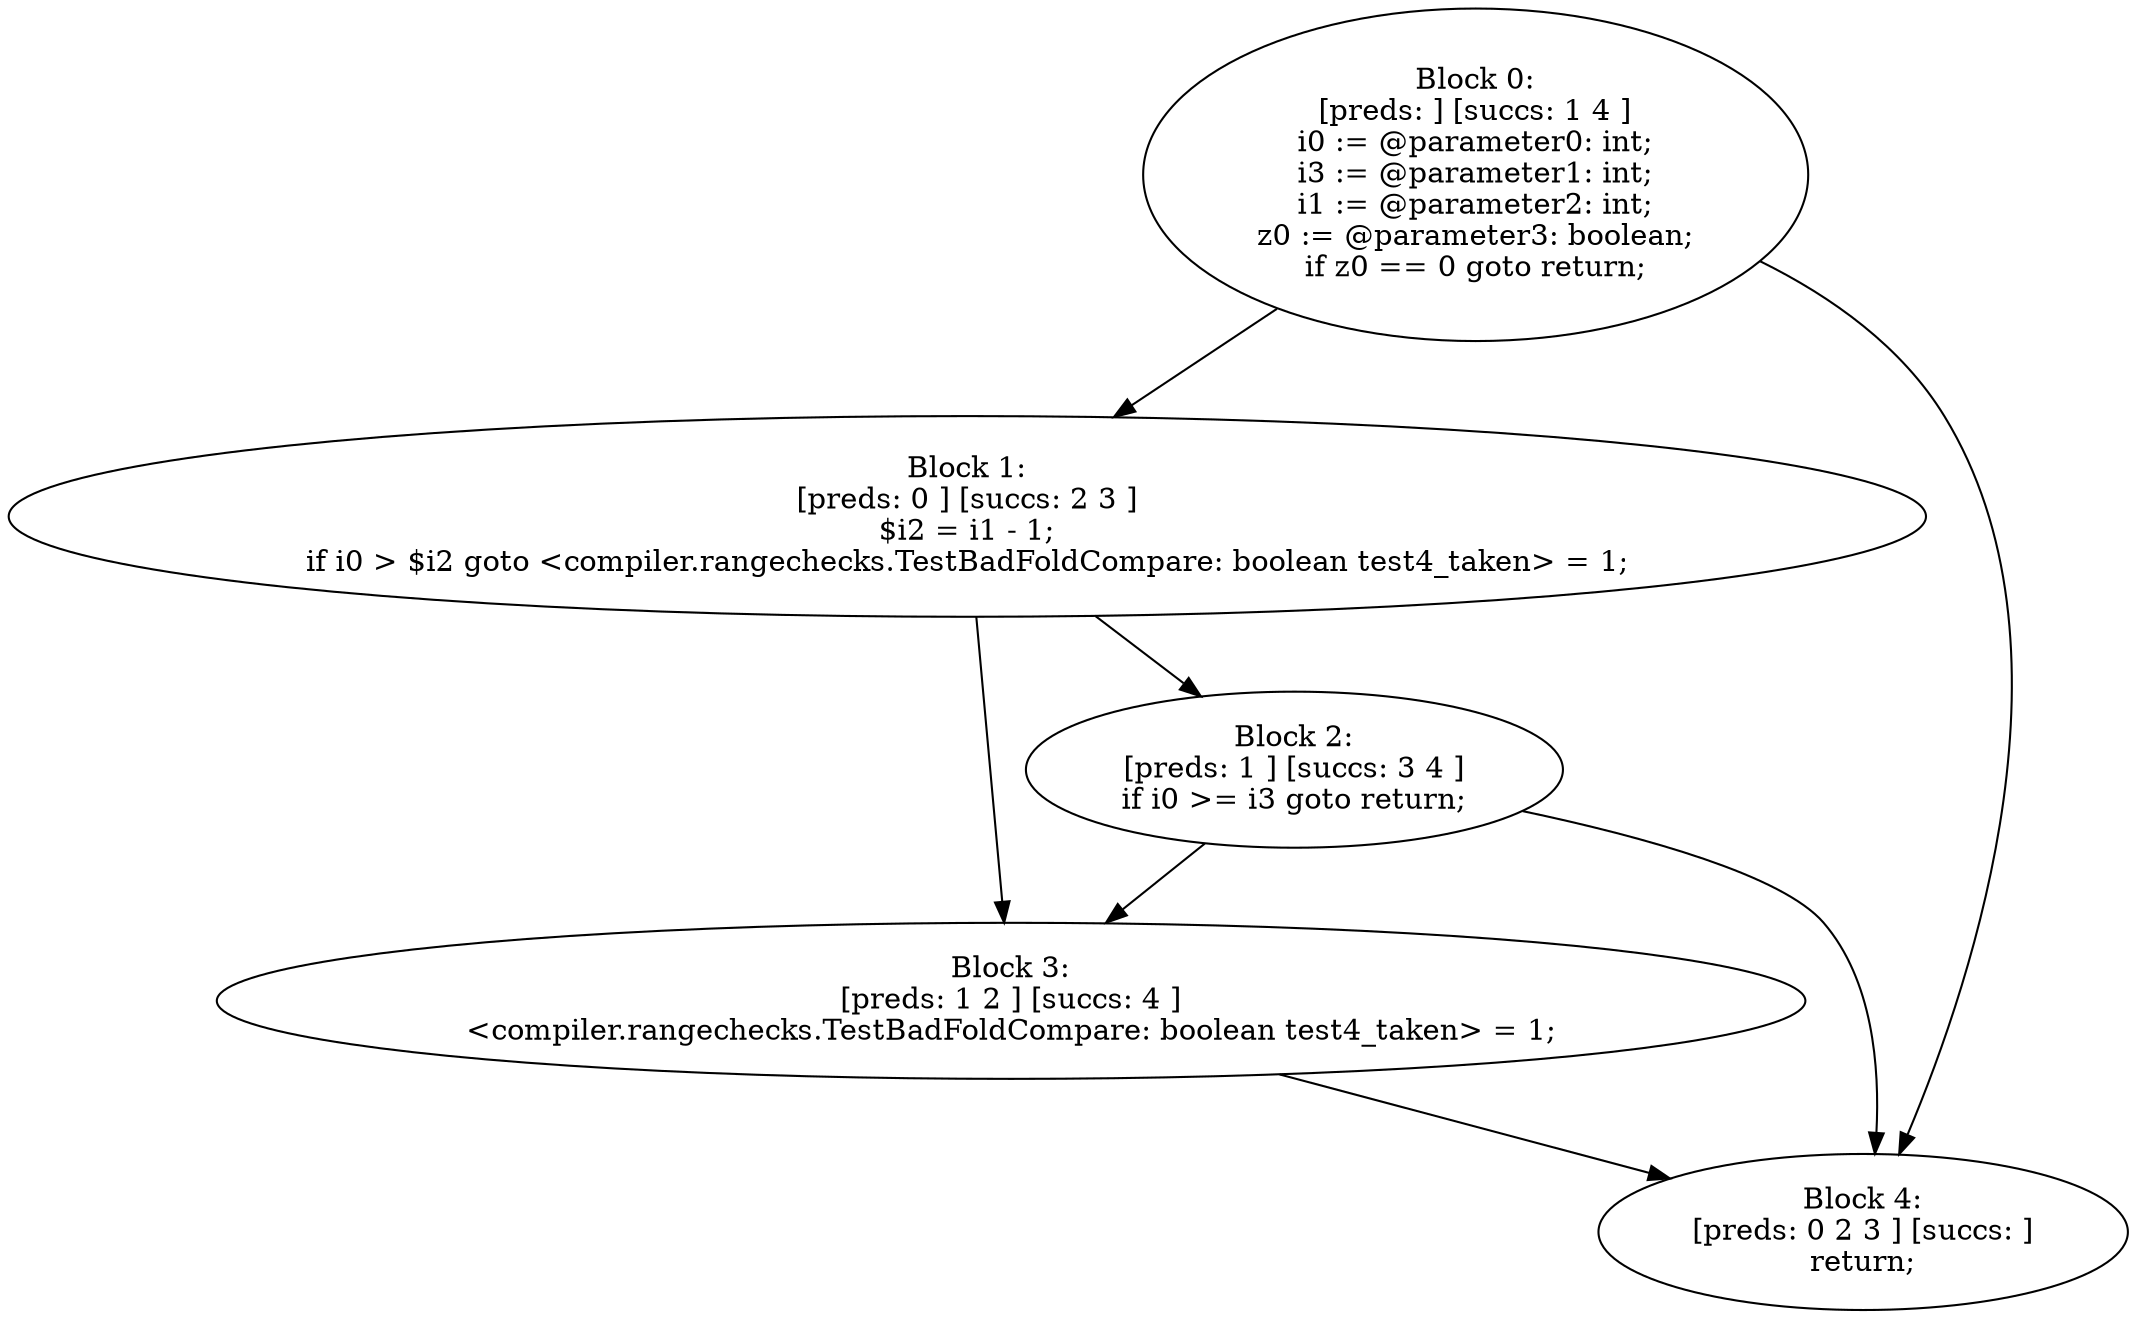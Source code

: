 digraph "unitGraph" {
    "Block 0:
[preds: ] [succs: 1 4 ]
i0 := @parameter0: int;
i3 := @parameter1: int;
i1 := @parameter2: int;
z0 := @parameter3: boolean;
if z0 == 0 goto return;
"
    "Block 1:
[preds: 0 ] [succs: 2 3 ]
$i2 = i1 - 1;
if i0 > $i2 goto <compiler.rangechecks.TestBadFoldCompare: boolean test4_taken> = 1;
"
    "Block 2:
[preds: 1 ] [succs: 3 4 ]
if i0 >= i3 goto return;
"
    "Block 3:
[preds: 1 2 ] [succs: 4 ]
<compiler.rangechecks.TestBadFoldCompare: boolean test4_taken> = 1;
"
    "Block 4:
[preds: 0 2 3 ] [succs: ]
return;
"
    "Block 0:
[preds: ] [succs: 1 4 ]
i0 := @parameter0: int;
i3 := @parameter1: int;
i1 := @parameter2: int;
z0 := @parameter3: boolean;
if z0 == 0 goto return;
"->"Block 1:
[preds: 0 ] [succs: 2 3 ]
$i2 = i1 - 1;
if i0 > $i2 goto <compiler.rangechecks.TestBadFoldCompare: boolean test4_taken> = 1;
";
    "Block 0:
[preds: ] [succs: 1 4 ]
i0 := @parameter0: int;
i3 := @parameter1: int;
i1 := @parameter2: int;
z0 := @parameter3: boolean;
if z0 == 0 goto return;
"->"Block 4:
[preds: 0 2 3 ] [succs: ]
return;
";
    "Block 1:
[preds: 0 ] [succs: 2 3 ]
$i2 = i1 - 1;
if i0 > $i2 goto <compiler.rangechecks.TestBadFoldCompare: boolean test4_taken> = 1;
"->"Block 2:
[preds: 1 ] [succs: 3 4 ]
if i0 >= i3 goto return;
";
    "Block 1:
[preds: 0 ] [succs: 2 3 ]
$i2 = i1 - 1;
if i0 > $i2 goto <compiler.rangechecks.TestBadFoldCompare: boolean test4_taken> = 1;
"->"Block 3:
[preds: 1 2 ] [succs: 4 ]
<compiler.rangechecks.TestBadFoldCompare: boolean test4_taken> = 1;
";
    "Block 2:
[preds: 1 ] [succs: 3 4 ]
if i0 >= i3 goto return;
"->"Block 3:
[preds: 1 2 ] [succs: 4 ]
<compiler.rangechecks.TestBadFoldCompare: boolean test4_taken> = 1;
";
    "Block 2:
[preds: 1 ] [succs: 3 4 ]
if i0 >= i3 goto return;
"->"Block 4:
[preds: 0 2 3 ] [succs: ]
return;
";
    "Block 3:
[preds: 1 2 ] [succs: 4 ]
<compiler.rangechecks.TestBadFoldCompare: boolean test4_taken> = 1;
"->"Block 4:
[preds: 0 2 3 ] [succs: ]
return;
";
}
